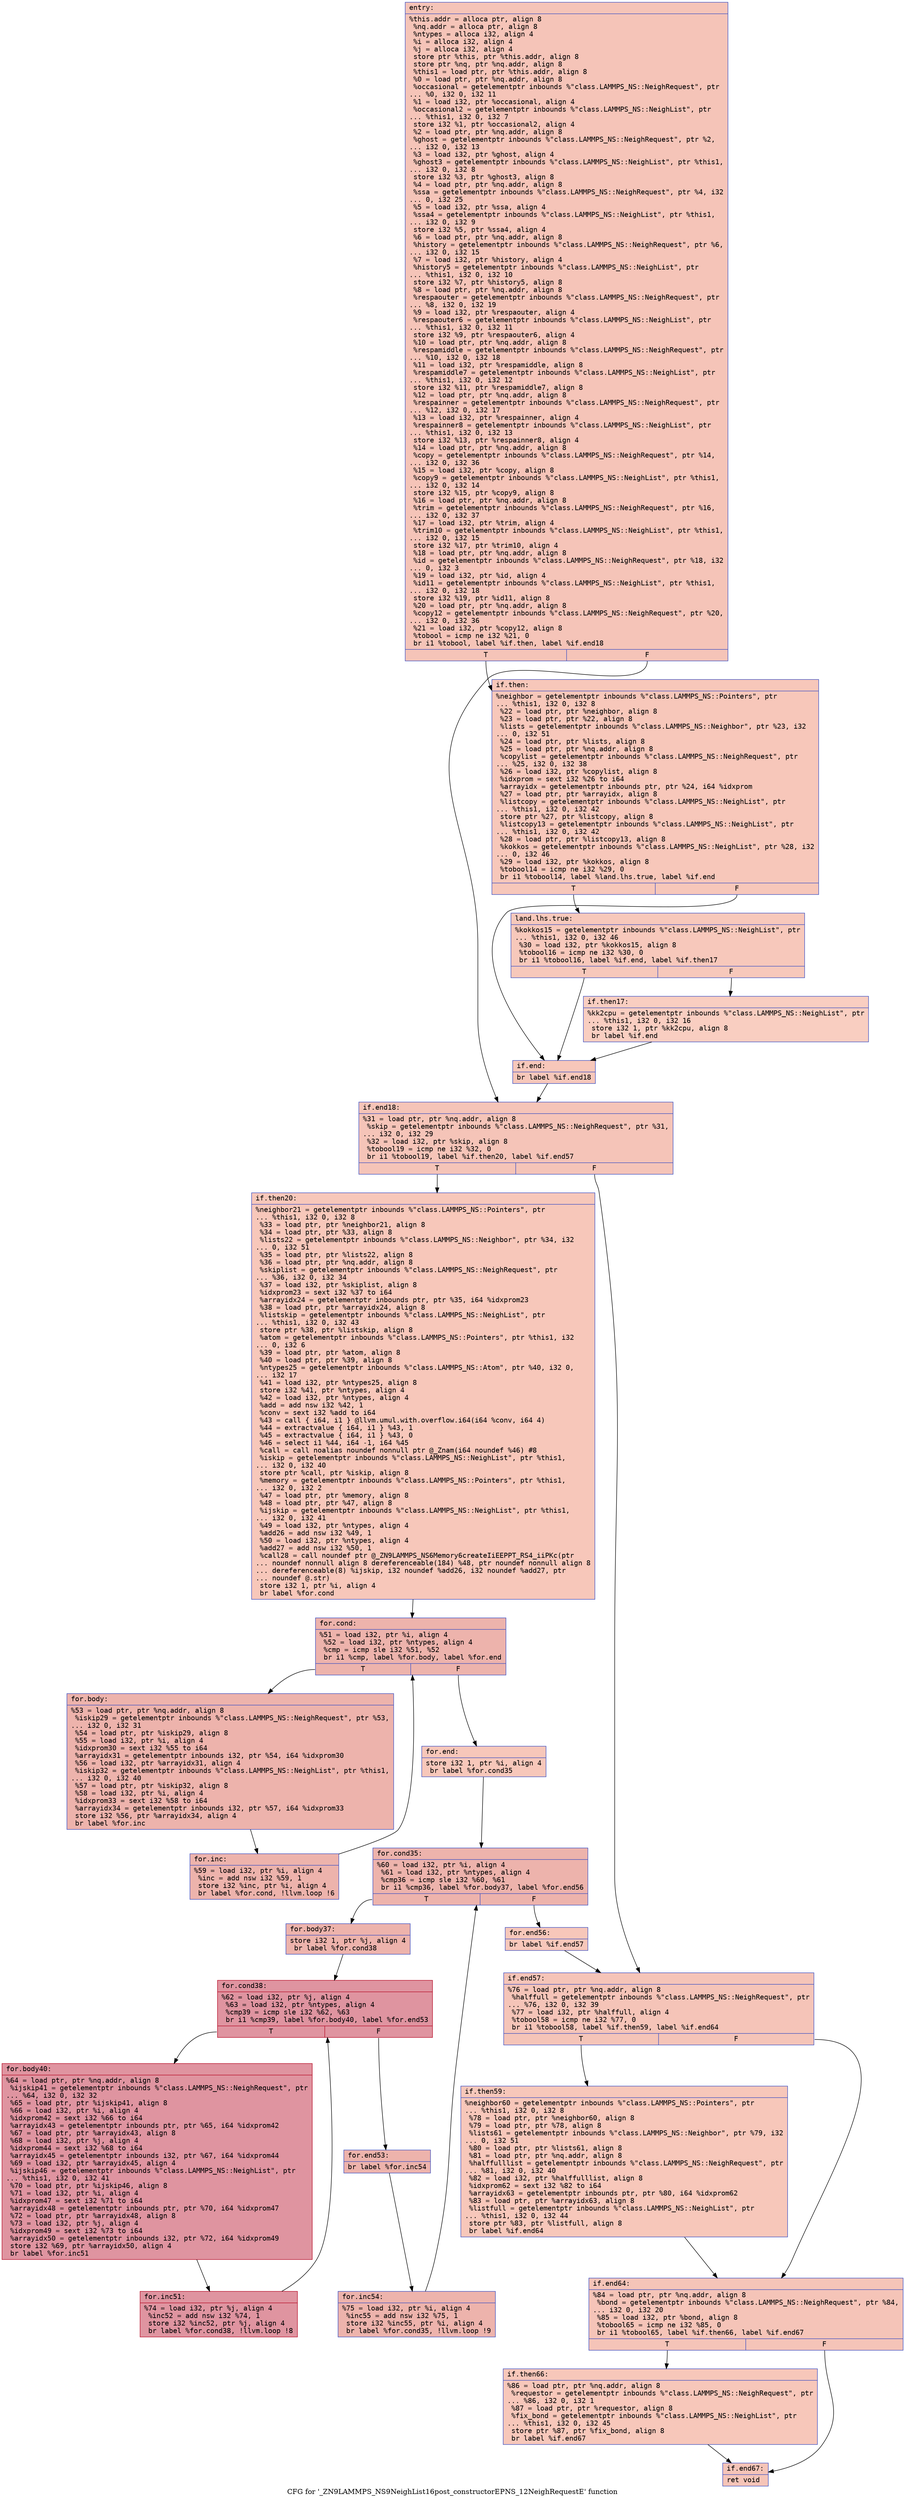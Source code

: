 digraph "CFG for '_ZN9LAMMPS_NS9NeighList16post_constructorEPNS_12NeighRequestE' function" {
	label="CFG for '_ZN9LAMMPS_NS9NeighList16post_constructorEPNS_12NeighRequestE' function";

	Node0x55b30b714ea0 [shape=record,color="#3d50c3ff", style=filled, fillcolor="#e97a5f70" fontname="Courier",label="{entry:\l|  %this.addr = alloca ptr, align 8\l  %nq.addr = alloca ptr, align 8\l  %ntypes = alloca i32, align 4\l  %i = alloca i32, align 4\l  %j = alloca i32, align 4\l  store ptr %this, ptr %this.addr, align 8\l  store ptr %nq, ptr %nq.addr, align 8\l  %this1 = load ptr, ptr %this.addr, align 8\l  %0 = load ptr, ptr %nq.addr, align 8\l  %occasional = getelementptr inbounds %\"class.LAMMPS_NS::NeighRequest\", ptr\l... %0, i32 0, i32 11\l  %1 = load i32, ptr %occasional, align 4\l  %occasional2 = getelementptr inbounds %\"class.LAMMPS_NS::NeighList\", ptr\l... %this1, i32 0, i32 7\l  store i32 %1, ptr %occasional2, align 4\l  %2 = load ptr, ptr %nq.addr, align 8\l  %ghost = getelementptr inbounds %\"class.LAMMPS_NS::NeighRequest\", ptr %2,\l... i32 0, i32 13\l  %3 = load i32, ptr %ghost, align 4\l  %ghost3 = getelementptr inbounds %\"class.LAMMPS_NS::NeighList\", ptr %this1,\l... i32 0, i32 8\l  store i32 %3, ptr %ghost3, align 8\l  %4 = load ptr, ptr %nq.addr, align 8\l  %ssa = getelementptr inbounds %\"class.LAMMPS_NS::NeighRequest\", ptr %4, i32\l... 0, i32 25\l  %5 = load i32, ptr %ssa, align 4\l  %ssa4 = getelementptr inbounds %\"class.LAMMPS_NS::NeighList\", ptr %this1,\l... i32 0, i32 9\l  store i32 %5, ptr %ssa4, align 4\l  %6 = load ptr, ptr %nq.addr, align 8\l  %history = getelementptr inbounds %\"class.LAMMPS_NS::NeighRequest\", ptr %6,\l... i32 0, i32 15\l  %7 = load i32, ptr %history, align 4\l  %history5 = getelementptr inbounds %\"class.LAMMPS_NS::NeighList\", ptr\l... %this1, i32 0, i32 10\l  store i32 %7, ptr %history5, align 8\l  %8 = load ptr, ptr %nq.addr, align 8\l  %respaouter = getelementptr inbounds %\"class.LAMMPS_NS::NeighRequest\", ptr\l... %8, i32 0, i32 19\l  %9 = load i32, ptr %respaouter, align 4\l  %respaouter6 = getelementptr inbounds %\"class.LAMMPS_NS::NeighList\", ptr\l... %this1, i32 0, i32 11\l  store i32 %9, ptr %respaouter6, align 4\l  %10 = load ptr, ptr %nq.addr, align 8\l  %respamiddle = getelementptr inbounds %\"class.LAMMPS_NS::NeighRequest\", ptr\l... %10, i32 0, i32 18\l  %11 = load i32, ptr %respamiddle, align 8\l  %respamiddle7 = getelementptr inbounds %\"class.LAMMPS_NS::NeighList\", ptr\l... %this1, i32 0, i32 12\l  store i32 %11, ptr %respamiddle7, align 8\l  %12 = load ptr, ptr %nq.addr, align 8\l  %respainner = getelementptr inbounds %\"class.LAMMPS_NS::NeighRequest\", ptr\l... %12, i32 0, i32 17\l  %13 = load i32, ptr %respainner, align 4\l  %respainner8 = getelementptr inbounds %\"class.LAMMPS_NS::NeighList\", ptr\l... %this1, i32 0, i32 13\l  store i32 %13, ptr %respainner8, align 4\l  %14 = load ptr, ptr %nq.addr, align 8\l  %copy = getelementptr inbounds %\"class.LAMMPS_NS::NeighRequest\", ptr %14,\l... i32 0, i32 36\l  %15 = load i32, ptr %copy, align 8\l  %copy9 = getelementptr inbounds %\"class.LAMMPS_NS::NeighList\", ptr %this1,\l... i32 0, i32 14\l  store i32 %15, ptr %copy9, align 8\l  %16 = load ptr, ptr %nq.addr, align 8\l  %trim = getelementptr inbounds %\"class.LAMMPS_NS::NeighRequest\", ptr %16,\l... i32 0, i32 37\l  %17 = load i32, ptr %trim, align 4\l  %trim10 = getelementptr inbounds %\"class.LAMMPS_NS::NeighList\", ptr %this1,\l... i32 0, i32 15\l  store i32 %17, ptr %trim10, align 4\l  %18 = load ptr, ptr %nq.addr, align 8\l  %id = getelementptr inbounds %\"class.LAMMPS_NS::NeighRequest\", ptr %18, i32\l... 0, i32 3\l  %19 = load i32, ptr %id, align 4\l  %id11 = getelementptr inbounds %\"class.LAMMPS_NS::NeighList\", ptr %this1,\l... i32 0, i32 18\l  store i32 %19, ptr %id11, align 8\l  %20 = load ptr, ptr %nq.addr, align 8\l  %copy12 = getelementptr inbounds %\"class.LAMMPS_NS::NeighRequest\", ptr %20,\l... i32 0, i32 36\l  %21 = load i32, ptr %copy12, align 8\l  %tobool = icmp ne i32 %21, 0\l  br i1 %tobool, label %if.then, label %if.end18\l|{<s0>T|<s1>F}}"];
	Node0x55b30b714ea0:s0 -> Node0x55b30b717cd0[tooltip="entry -> if.then\nProbability 62.50%" ];
	Node0x55b30b714ea0:s1 -> Node0x55b30b717d40[tooltip="entry -> if.end18\nProbability 37.50%" ];
	Node0x55b30b717cd0 [shape=record,color="#3d50c3ff", style=filled, fillcolor="#ec7f6370" fontname="Courier",label="{if.then:\l|  %neighbor = getelementptr inbounds %\"class.LAMMPS_NS::Pointers\", ptr\l... %this1, i32 0, i32 8\l  %22 = load ptr, ptr %neighbor, align 8\l  %23 = load ptr, ptr %22, align 8\l  %lists = getelementptr inbounds %\"class.LAMMPS_NS::Neighbor\", ptr %23, i32\l... 0, i32 51\l  %24 = load ptr, ptr %lists, align 8\l  %25 = load ptr, ptr %nq.addr, align 8\l  %copylist = getelementptr inbounds %\"class.LAMMPS_NS::NeighRequest\", ptr\l... %25, i32 0, i32 38\l  %26 = load i32, ptr %copylist, align 8\l  %idxprom = sext i32 %26 to i64\l  %arrayidx = getelementptr inbounds ptr, ptr %24, i64 %idxprom\l  %27 = load ptr, ptr %arrayidx, align 8\l  %listcopy = getelementptr inbounds %\"class.LAMMPS_NS::NeighList\", ptr\l... %this1, i32 0, i32 42\l  store ptr %27, ptr %listcopy, align 8\l  %listcopy13 = getelementptr inbounds %\"class.LAMMPS_NS::NeighList\", ptr\l... %this1, i32 0, i32 42\l  %28 = load ptr, ptr %listcopy13, align 8\l  %kokkos = getelementptr inbounds %\"class.LAMMPS_NS::NeighList\", ptr %28, i32\l... 0, i32 46\l  %29 = load i32, ptr %kokkos, align 8\l  %tobool14 = icmp ne i32 %29, 0\l  br i1 %tobool14, label %land.lhs.true, label %if.end\l|{<s0>T|<s1>F}}"];
	Node0x55b30b717cd0:s0 -> Node0x55b30b718ae0[tooltip="if.then -> land.lhs.true\nProbability 62.50%" ];
	Node0x55b30b717cd0:s1 -> Node0x55b30b718b60[tooltip="if.then -> if.end\nProbability 37.50%" ];
	Node0x55b30b718ae0 [shape=record,color="#3d50c3ff", style=filled, fillcolor="#ed836670" fontname="Courier",label="{land.lhs.true:\l|  %kokkos15 = getelementptr inbounds %\"class.LAMMPS_NS::NeighList\", ptr\l... %this1, i32 0, i32 46\l  %30 = load i32, ptr %kokkos15, align 8\l  %tobool16 = icmp ne i32 %30, 0\l  br i1 %tobool16, label %if.end, label %if.then17\l|{<s0>T|<s1>F}}"];
	Node0x55b30b718ae0:s0 -> Node0x55b30b718b60[tooltip="land.lhs.true -> if.end\nProbability 62.50%" ];
	Node0x55b30b718ae0:s1 -> Node0x55b30b718eb0[tooltip="land.lhs.true -> if.then17\nProbability 37.50%" ];
	Node0x55b30b718eb0 [shape=record,color="#3d50c3ff", style=filled, fillcolor="#f2907270" fontname="Courier",label="{if.then17:\l|  %kk2cpu = getelementptr inbounds %\"class.LAMMPS_NS::NeighList\", ptr\l... %this1, i32 0, i32 16\l  store i32 1, ptr %kk2cpu, align 8\l  br label %if.end\l}"];
	Node0x55b30b718eb0 -> Node0x55b30b718b60[tooltip="if.then17 -> if.end\nProbability 100.00%" ];
	Node0x55b30b718b60 [shape=record,color="#3d50c3ff", style=filled, fillcolor="#ec7f6370" fontname="Courier",label="{if.end:\l|  br label %if.end18\l}"];
	Node0x55b30b718b60 -> Node0x55b30b717d40[tooltip="if.end -> if.end18\nProbability 100.00%" ];
	Node0x55b30b717d40 [shape=record,color="#3d50c3ff", style=filled, fillcolor="#e97a5f70" fontname="Courier",label="{if.end18:\l|  %31 = load ptr, ptr %nq.addr, align 8\l  %skip = getelementptr inbounds %\"class.LAMMPS_NS::NeighRequest\", ptr %31,\l... i32 0, i32 29\l  %32 = load i32, ptr %skip, align 8\l  %tobool19 = icmp ne i32 %32, 0\l  br i1 %tobool19, label %if.then20, label %if.end57\l|{<s0>T|<s1>F}}"];
	Node0x55b30b717d40:s0 -> Node0x55b30b719b00[tooltip="if.end18 -> if.then20\nProbability 62.50%" ];
	Node0x55b30b717d40:s1 -> Node0x55b30b719b80[tooltip="if.end18 -> if.end57\nProbability 37.50%" ];
	Node0x55b30b719b00 [shape=record,color="#3d50c3ff", style=filled, fillcolor="#ec7f6370" fontname="Courier",label="{if.then20:\l|  %neighbor21 = getelementptr inbounds %\"class.LAMMPS_NS::Pointers\", ptr\l... %this1, i32 0, i32 8\l  %33 = load ptr, ptr %neighbor21, align 8\l  %34 = load ptr, ptr %33, align 8\l  %lists22 = getelementptr inbounds %\"class.LAMMPS_NS::Neighbor\", ptr %34, i32\l... 0, i32 51\l  %35 = load ptr, ptr %lists22, align 8\l  %36 = load ptr, ptr %nq.addr, align 8\l  %skiplist = getelementptr inbounds %\"class.LAMMPS_NS::NeighRequest\", ptr\l... %36, i32 0, i32 34\l  %37 = load i32, ptr %skiplist, align 8\l  %idxprom23 = sext i32 %37 to i64\l  %arrayidx24 = getelementptr inbounds ptr, ptr %35, i64 %idxprom23\l  %38 = load ptr, ptr %arrayidx24, align 8\l  %listskip = getelementptr inbounds %\"class.LAMMPS_NS::NeighList\", ptr\l... %this1, i32 0, i32 43\l  store ptr %38, ptr %listskip, align 8\l  %atom = getelementptr inbounds %\"class.LAMMPS_NS::Pointers\", ptr %this1, i32\l... 0, i32 6\l  %39 = load ptr, ptr %atom, align 8\l  %40 = load ptr, ptr %39, align 8\l  %ntypes25 = getelementptr inbounds %\"class.LAMMPS_NS::Atom\", ptr %40, i32 0,\l... i32 17\l  %41 = load i32, ptr %ntypes25, align 8\l  store i32 %41, ptr %ntypes, align 4\l  %42 = load i32, ptr %ntypes, align 4\l  %add = add nsw i32 %42, 1\l  %conv = sext i32 %add to i64\l  %43 = call \{ i64, i1 \} @llvm.umul.with.overflow.i64(i64 %conv, i64 4)\l  %44 = extractvalue \{ i64, i1 \} %43, 1\l  %45 = extractvalue \{ i64, i1 \} %43, 0\l  %46 = select i1 %44, i64 -1, i64 %45\l  %call = call noalias noundef nonnull ptr @_Znam(i64 noundef %46) #8\l  %iskip = getelementptr inbounds %\"class.LAMMPS_NS::NeighList\", ptr %this1,\l... i32 0, i32 40\l  store ptr %call, ptr %iskip, align 8\l  %memory = getelementptr inbounds %\"class.LAMMPS_NS::Pointers\", ptr %this1,\l... i32 0, i32 2\l  %47 = load ptr, ptr %memory, align 8\l  %48 = load ptr, ptr %47, align 8\l  %ijskip = getelementptr inbounds %\"class.LAMMPS_NS::NeighList\", ptr %this1,\l... i32 0, i32 41\l  %49 = load i32, ptr %ntypes, align 4\l  %add26 = add nsw i32 %49, 1\l  %50 = load i32, ptr %ntypes, align 4\l  %add27 = add nsw i32 %50, 1\l  %call28 = call noundef ptr @_ZN9LAMMPS_NS6Memory6createIiEEPPT_RS4_iiPKc(ptr\l... noundef nonnull align 8 dereferenceable(184) %48, ptr noundef nonnull align 8\l... dereferenceable(8) %ijskip, i32 noundef %add26, i32 noundef %add27, ptr\l... noundef @.str)\l  store i32 1, ptr %i, align 4\l  br label %for.cond\l}"];
	Node0x55b30b719b00 -> Node0x55b30b71c5b0[tooltip="if.then20 -> for.cond\nProbability 100.00%" ];
	Node0x55b30b71c5b0 [shape=record,color="#3d50c3ff", style=filled, fillcolor="#d6524470" fontname="Courier",label="{for.cond:\l|  %51 = load i32, ptr %i, align 4\l  %52 = load i32, ptr %ntypes, align 4\l  %cmp = icmp sle i32 %51, %52\l  br i1 %cmp, label %for.body, label %for.end\l|{<s0>T|<s1>F}}"];
	Node0x55b30b71c5b0:s0 -> Node0x55b30b71c860[tooltip="for.cond -> for.body\nProbability 96.88%" ];
	Node0x55b30b71c5b0:s1 -> Node0x55b30b71c8e0[tooltip="for.cond -> for.end\nProbability 3.12%" ];
	Node0x55b30b71c860 [shape=record,color="#3d50c3ff", style=filled, fillcolor="#d6524470" fontname="Courier",label="{for.body:\l|  %53 = load ptr, ptr %nq.addr, align 8\l  %iskip29 = getelementptr inbounds %\"class.LAMMPS_NS::NeighRequest\", ptr %53,\l... i32 0, i32 31\l  %54 = load ptr, ptr %iskip29, align 8\l  %55 = load i32, ptr %i, align 4\l  %idxprom30 = sext i32 %55 to i64\l  %arrayidx31 = getelementptr inbounds i32, ptr %54, i64 %idxprom30\l  %56 = load i32, ptr %arrayidx31, align 4\l  %iskip32 = getelementptr inbounds %\"class.LAMMPS_NS::NeighList\", ptr %this1,\l... i32 0, i32 40\l  %57 = load ptr, ptr %iskip32, align 8\l  %58 = load i32, ptr %i, align 4\l  %idxprom33 = sext i32 %58 to i64\l  %arrayidx34 = getelementptr inbounds i32, ptr %57, i64 %idxprom33\l  store i32 %56, ptr %arrayidx34, align 4\l  br label %for.inc\l}"];
	Node0x55b30b71c860 -> Node0x55b30b71d2a0[tooltip="for.body -> for.inc\nProbability 100.00%" ];
	Node0x55b30b71d2a0 [shape=record,color="#3d50c3ff", style=filled, fillcolor="#d6524470" fontname="Courier",label="{for.inc:\l|  %59 = load i32, ptr %i, align 4\l  %inc = add nsw i32 %59, 1\l  store i32 %inc, ptr %i, align 4\l  br label %for.cond, !llvm.loop !6\l}"];
	Node0x55b30b71d2a0 -> Node0x55b30b71c5b0[tooltip="for.inc -> for.cond\nProbability 100.00%" ];
	Node0x55b30b71c8e0 [shape=record,color="#3d50c3ff", style=filled, fillcolor="#ec7f6370" fontname="Courier",label="{for.end:\l|  store i32 1, ptr %i, align 4\l  br label %for.cond35\l}"];
	Node0x55b30b71c8e0 -> Node0x55b30b71e180[tooltip="for.end -> for.cond35\nProbability 100.00%" ];
	Node0x55b30b71e180 [shape=record,color="#3d50c3ff", style=filled, fillcolor="#d6524470" fontname="Courier",label="{for.cond35:\l|  %60 = load i32, ptr %i, align 4\l  %61 = load i32, ptr %ntypes, align 4\l  %cmp36 = icmp sle i32 %60, %61\l  br i1 %cmp36, label %for.body37, label %for.end56\l|{<s0>T|<s1>F}}"];
	Node0x55b30b71e180:s0 -> Node0x55b30b71e420[tooltip="for.cond35 -> for.body37\nProbability 96.88%" ];
	Node0x55b30b71e180:s1 -> Node0x55b30b71e4a0[tooltip="for.cond35 -> for.end56\nProbability 3.12%" ];
	Node0x55b30b71e420 [shape=record,color="#3d50c3ff", style=filled, fillcolor="#d6524470" fontname="Courier",label="{for.body37:\l|  store i32 1, ptr %j, align 4\l  br label %for.cond38\l}"];
	Node0x55b30b71e420 -> Node0x55b30b71e670[tooltip="for.body37 -> for.cond38\nProbability 100.00%" ];
	Node0x55b30b71e670 [shape=record,color="#b70d28ff", style=filled, fillcolor="#b70d2870" fontname="Courier",label="{for.cond38:\l|  %62 = load i32, ptr %j, align 4\l  %63 = load i32, ptr %ntypes, align 4\l  %cmp39 = icmp sle i32 %62, %63\l  br i1 %cmp39, label %for.body40, label %for.end53\l|{<s0>T|<s1>F}}"];
	Node0x55b30b71e670:s0 -> Node0x55b30b71e910[tooltip="for.cond38 -> for.body40\nProbability 96.88%" ];
	Node0x55b30b71e670:s1 -> Node0x55b30b71e990[tooltip="for.cond38 -> for.end53\nProbability 3.12%" ];
	Node0x55b30b71e910 [shape=record,color="#b70d28ff", style=filled, fillcolor="#b70d2870" fontname="Courier",label="{for.body40:\l|  %64 = load ptr, ptr %nq.addr, align 8\l  %ijskip41 = getelementptr inbounds %\"class.LAMMPS_NS::NeighRequest\", ptr\l... %64, i32 0, i32 32\l  %65 = load ptr, ptr %ijskip41, align 8\l  %66 = load i32, ptr %i, align 4\l  %idxprom42 = sext i32 %66 to i64\l  %arrayidx43 = getelementptr inbounds ptr, ptr %65, i64 %idxprom42\l  %67 = load ptr, ptr %arrayidx43, align 8\l  %68 = load i32, ptr %j, align 4\l  %idxprom44 = sext i32 %68 to i64\l  %arrayidx45 = getelementptr inbounds i32, ptr %67, i64 %idxprom44\l  %69 = load i32, ptr %arrayidx45, align 4\l  %ijskip46 = getelementptr inbounds %\"class.LAMMPS_NS::NeighList\", ptr\l... %this1, i32 0, i32 41\l  %70 = load ptr, ptr %ijskip46, align 8\l  %71 = load i32, ptr %i, align 4\l  %idxprom47 = sext i32 %71 to i64\l  %arrayidx48 = getelementptr inbounds ptr, ptr %70, i64 %idxprom47\l  %72 = load ptr, ptr %arrayidx48, align 8\l  %73 = load i32, ptr %j, align 4\l  %idxprom49 = sext i32 %73 to i64\l  %arrayidx50 = getelementptr inbounds i32, ptr %72, i64 %idxprom49\l  store i32 %69, ptr %arrayidx50, align 4\l  br label %for.inc51\l}"];
	Node0x55b30b71e910 -> Node0x55b30b7196b0[tooltip="for.body40 -> for.inc51\nProbability 100.00%" ];
	Node0x55b30b7196b0 [shape=record,color="#b70d28ff", style=filled, fillcolor="#b70d2870" fontname="Courier",label="{for.inc51:\l|  %74 = load i32, ptr %j, align 4\l  %inc52 = add nsw i32 %74, 1\l  store i32 %inc52, ptr %j, align 4\l  br label %for.cond38, !llvm.loop !8\l}"];
	Node0x55b30b7196b0 -> Node0x55b30b71e670[tooltip="for.inc51 -> for.cond38\nProbability 100.00%" ];
	Node0x55b30b71e990 [shape=record,color="#3d50c3ff", style=filled, fillcolor="#d6524470" fontname="Courier",label="{for.end53:\l|  br label %for.inc54\l}"];
	Node0x55b30b71e990 -> Node0x55b30b7202f0[tooltip="for.end53 -> for.inc54\nProbability 100.00%" ];
	Node0x55b30b7202f0 [shape=record,color="#3d50c3ff", style=filled, fillcolor="#d6524470" fontname="Courier",label="{for.inc54:\l|  %75 = load i32, ptr %i, align 4\l  %inc55 = add nsw i32 %75, 1\l  store i32 %inc55, ptr %i, align 4\l  br label %for.cond35, !llvm.loop !9\l}"];
	Node0x55b30b7202f0 -> Node0x55b30b71e180[tooltip="for.inc54 -> for.cond35\nProbability 100.00%" ];
	Node0x55b30b71e4a0 [shape=record,color="#3d50c3ff", style=filled, fillcolor="#ec7f6370" fontname="Courier",label="{for.end56:\l|  br label %if.end57\l}"];
	Node0x55b30b71e4a0 -> Node0x55b30b719b80[tooltip="for.end56 -> if.end57\nProbability 100.00%" ];
	Node0x55b30b719b80 [shape=record,color="#3d50c3ff", style=filled, fillcolor="#e97a5f70" fontname="Courier",label="{if.end57:\l|  %76 = load ptr, ptr %nq.addr, align 8\l  %halffull = getelementptr inbounds %\"class.LAMMPS_NS::NeighRequest\", ptr\l... %76, i32 0, i32 39\l  %77 = load i32, ptr %halffull, align 4\l  %tobool58 = icmp ne i32 %77, 0\l  br i1 %tobool58, label %if.then59, label %if.end64\l|{<s0>T|<s1>F}}"];
	Node0x55b30b719b80:s0 -> Node0x55b30b70b940[tooltip="if.end57 -> if.then59\nProbability 62.50%" ];
	Node0x55b30b719b80:s1 -> Node0x55b30b70b9c0[tooltip="if.end57 -> if.end64\nProbability 37.50%" ];
	Node0x55b30b70b940 [shape=record,color="#3d50c3ff", style=filled, fillcolor="#ec7f6370" fontname="Courier",label="{if.then59:\l|  %neighbor60 = getelementptr inbounds %\"class.LAMMPS_NS::Pointers\", ptr\l... %this1, i32 0, i32 8\l  %78 = load ptr, ptr %neighbor60, align 8\l  %79 = load ptr, ptr %78, align 8\l  %lists61 = getelementptr inbounds %\"class.LAMMPS_NS::Neighbor\", ptr %79, i32\l... 0, i32 51\l  %80 = load ptr, ptr %lists61, align 8\l  %81 = load ptr, ptr %nq.addr, align 8\l  %halffulllist = getelementptr inbounds %\"class.LAMMPS_NS::NeighRequest\", ptr\l... %81, i32 0, i32 40\l  %82 = load i32, ptr %halffulllist, align 8\l  %idxprom62 = sext i32 %82 to i64\l  %arrayidx63 = getelementptr inbounds ptr, ptr %80, i64 %idxprom62\l  %83 = load ptr, ptr %arrayidx63, align 8\l  %listfull = getelementptr inbounds %\"class.LAMMPS_NS::NeighList\", ptr\l... %this1, i32 0, i32 44\l  store ptr %83, ptr %listfull, align 8\l  br label %if.end64\l}"];
	Node0x55b30b70b940 -> Node0x55b30b70b9c0[tooltip="if.then59 -> if.end64\nProbability 100.00%" ];
	Node0x55b30b70b9c0 [shape=record,color="#3d50c3ff", style=filled, fillcolor="#e97a5f70" fontname="Courier",label="{if.end64:\l|  %84 = load ptr, ptr %nq.addr, align 8\l  %bond = getelementptr inbounds %\"class.LAMMPS_NS::NeighRequest\", ptr %84,\l... i32 0, i32 20\l  %85 = load i32, ptr %bond, align 8\l  %tobool65 = icmp ne i32 %85, 0\l  br i1 %tobool65, label %if.then66, label %if.end67\l|{<s0>T|<s1>F}}"];
	Node0x55b30b70b9c0:s0 -> Node0x55b30b70c6c0[tooltip="if.end64 -> if.then66\nProbability 62.50%" ];
	Node0x55b30b70b9c0:s1 -> Node0x55b30b70c740[tooltip="if.end64 -> if.end67\nProbability 37.50%" ];
	Node0x55b30b70c6c0 [shape=record,color="#3d50c3ff", style=filled, fillcolor="#ec7f6370" fontname="Courier",label="{if.then66:\l|  %86 = load ptr, ptr %nq.addr, align 8\l  %requestor = getelementptr inbounds %\"class.LAMMPS_NS::NeighRequest\", ptr\l... %86, i32 0, i32 1\l  %87 = load ptr, ptr %requestor, align 8\l  %fix_bond = getelementptr inbounds %\"class.LAMMPS_NS::NeighList\", ptr\l... %this1, i32 0, i32 45\l  store ptr %87, ptr %fix_bond, align 8\l  br label %if.end67\l}"];
	Node0x55b30b70c6c0 -> Node0x55b30b70c740[tooltip="if.then66 -> if.end67\nProbability 100.00%" ];
	Node0x55b30b70c740 [shape=record,color="#3d50c3ff", style=filled, fillcolor="#e97a5f70" fontname="Courier",label="{if.end67:\l|  ret void\l}"];
}
